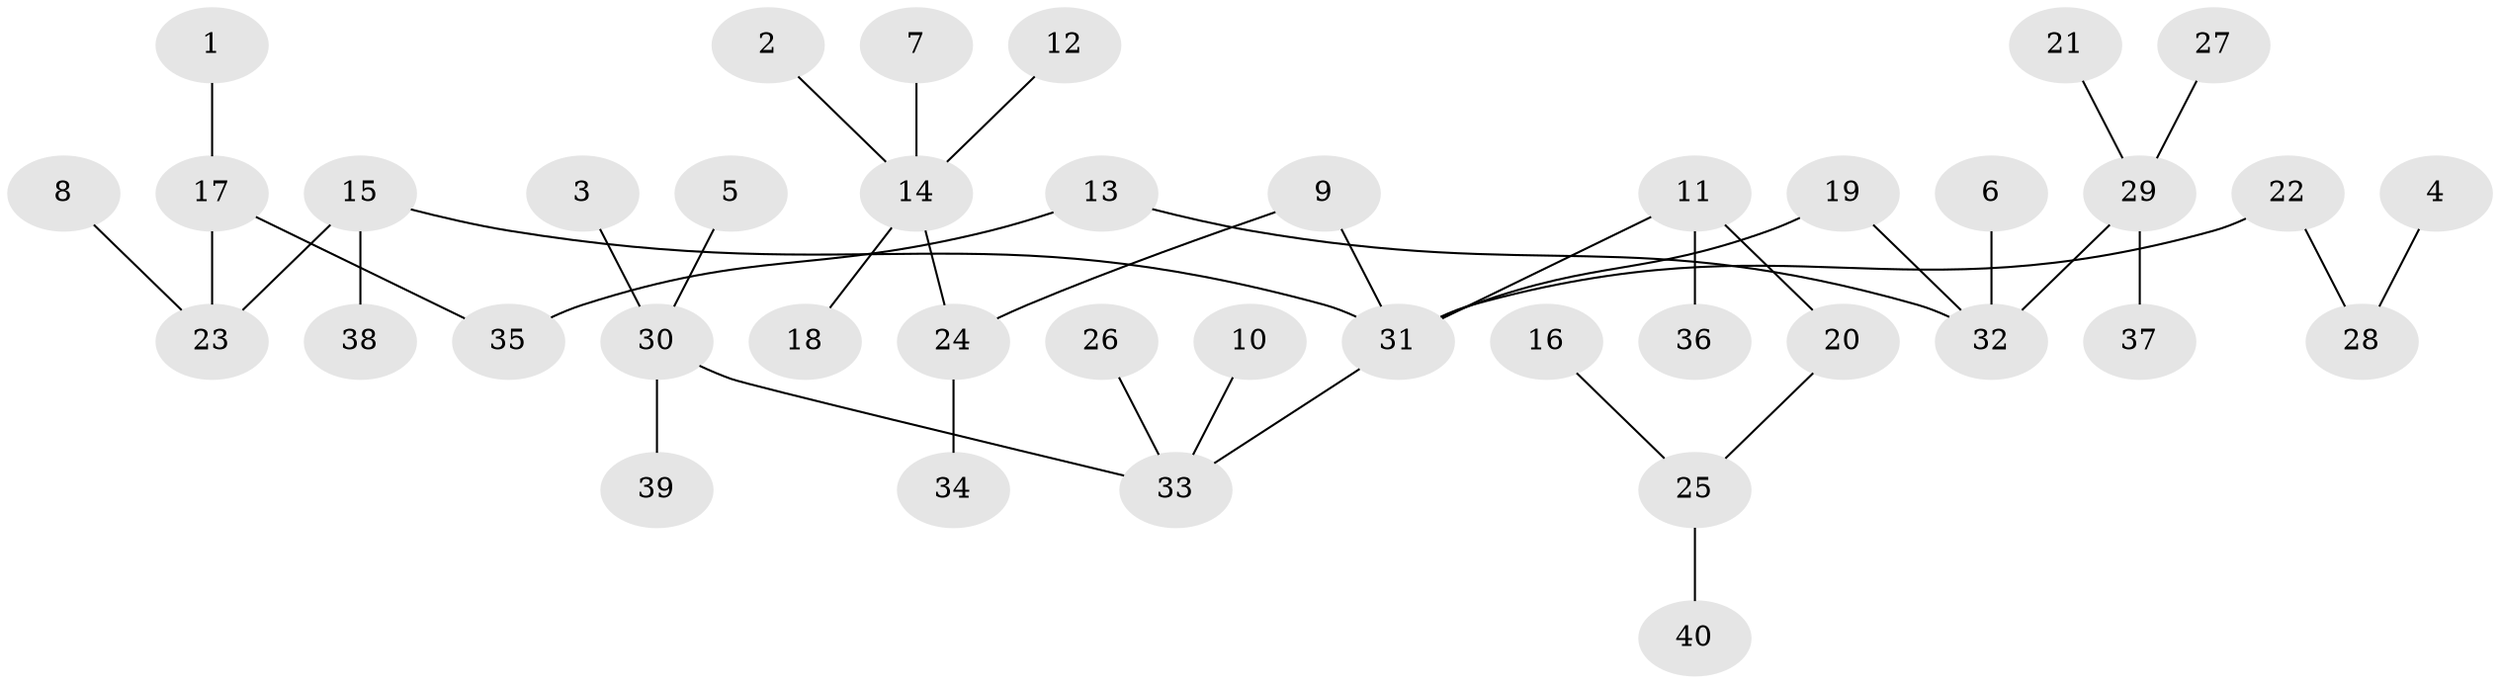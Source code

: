 // original degree distribution, {8: 0.007633587786259542, 4: 0.061068702290076333, 3: 0.11450381679389313, 5: 0.03816793893129771, 7: 0.015267175572519083, 6: 0.022900763358778626, 2: 0.19083969465648856, 1: 0.549618320610687}
// Generated by graph-tools (version 1.1) at 2025/36/03/04/25 23:36:08]
// undirected, 40 vertices, 40 edges
graph export_dot {
  node [color=gray90,style=filled];
  1;
  2;
  3;
  4;
  5;
  6;
  7;
  8;
  9;
  10;
  11;
  12;
  13;
  14;
  15;
  16;
  17;
  18;
  19;
  20;
  21;
  22;
  23;
  24;
  25;
  26;
  27;
  28;
  29;
  30;
  31;
  32;
  33;
  34;
  35;
  36;
  37;
  38;
  39;
  40;
  1 -- 17 [weight=1.0];
  2 -- 14 [weight=1.0];
  3 -- 30 [weight=1.0];
  4 -- 28 [weight=1.0];
  5 -- 30 [weight=1.0];
  6 -- 32 [weight=1.0];
  7 -- 14 [weight=1.0];
  8 -- 23 [weight=1.0];
  9 -- 24 [weight=1.0];
  9 -- 31 [weight=1.0];
  10 -- 33 [weight=1.0];
  11 -- 20 [weight=1.0];
  11 -- 31 [weight=1.0];
  11 -- 36 [weight=1.0];
  12 -- 14 [weight=1.0];
  13 -- 32 [weight=1.0];
  13 -- 35 [weight=1.0];
  14 -- 18 [weight=1.0];
  14 -- 24 [weight=1.0];
  15 -- 23 [weight=1.0];
  15 -- 31 [weight=1.0];
  15 -- 38 [weight=1.0];
  16 -- 25 [weight=1.0];
  17 -- 23 [weight=2.0];
  17 -- 35 [weight=1.0];
  19 -- 31 [weight=1.0];
  19 -- 32 [weight=1.0];
  20 -- 25 [weight=1.0];
  21 -- 29 [weight=1.0];
  22 -- 28 [weight=1.0];
  22 -- 31 [weight=1.0];
  24 -- 34 [weight=1.0];
  25 -- 40 [weight=1.0];
  26 -- 33 [weight=1.0];
  27 -- 29 [weight=1.0];
  29 -- 32 [weight=1.0];
  29 -- 37 [weight=1.0];
  30 -- 33 [weight=1.0];
  30 -- 39 [weight=1.0];
  31 -- 33 [weight=1.0];
}
